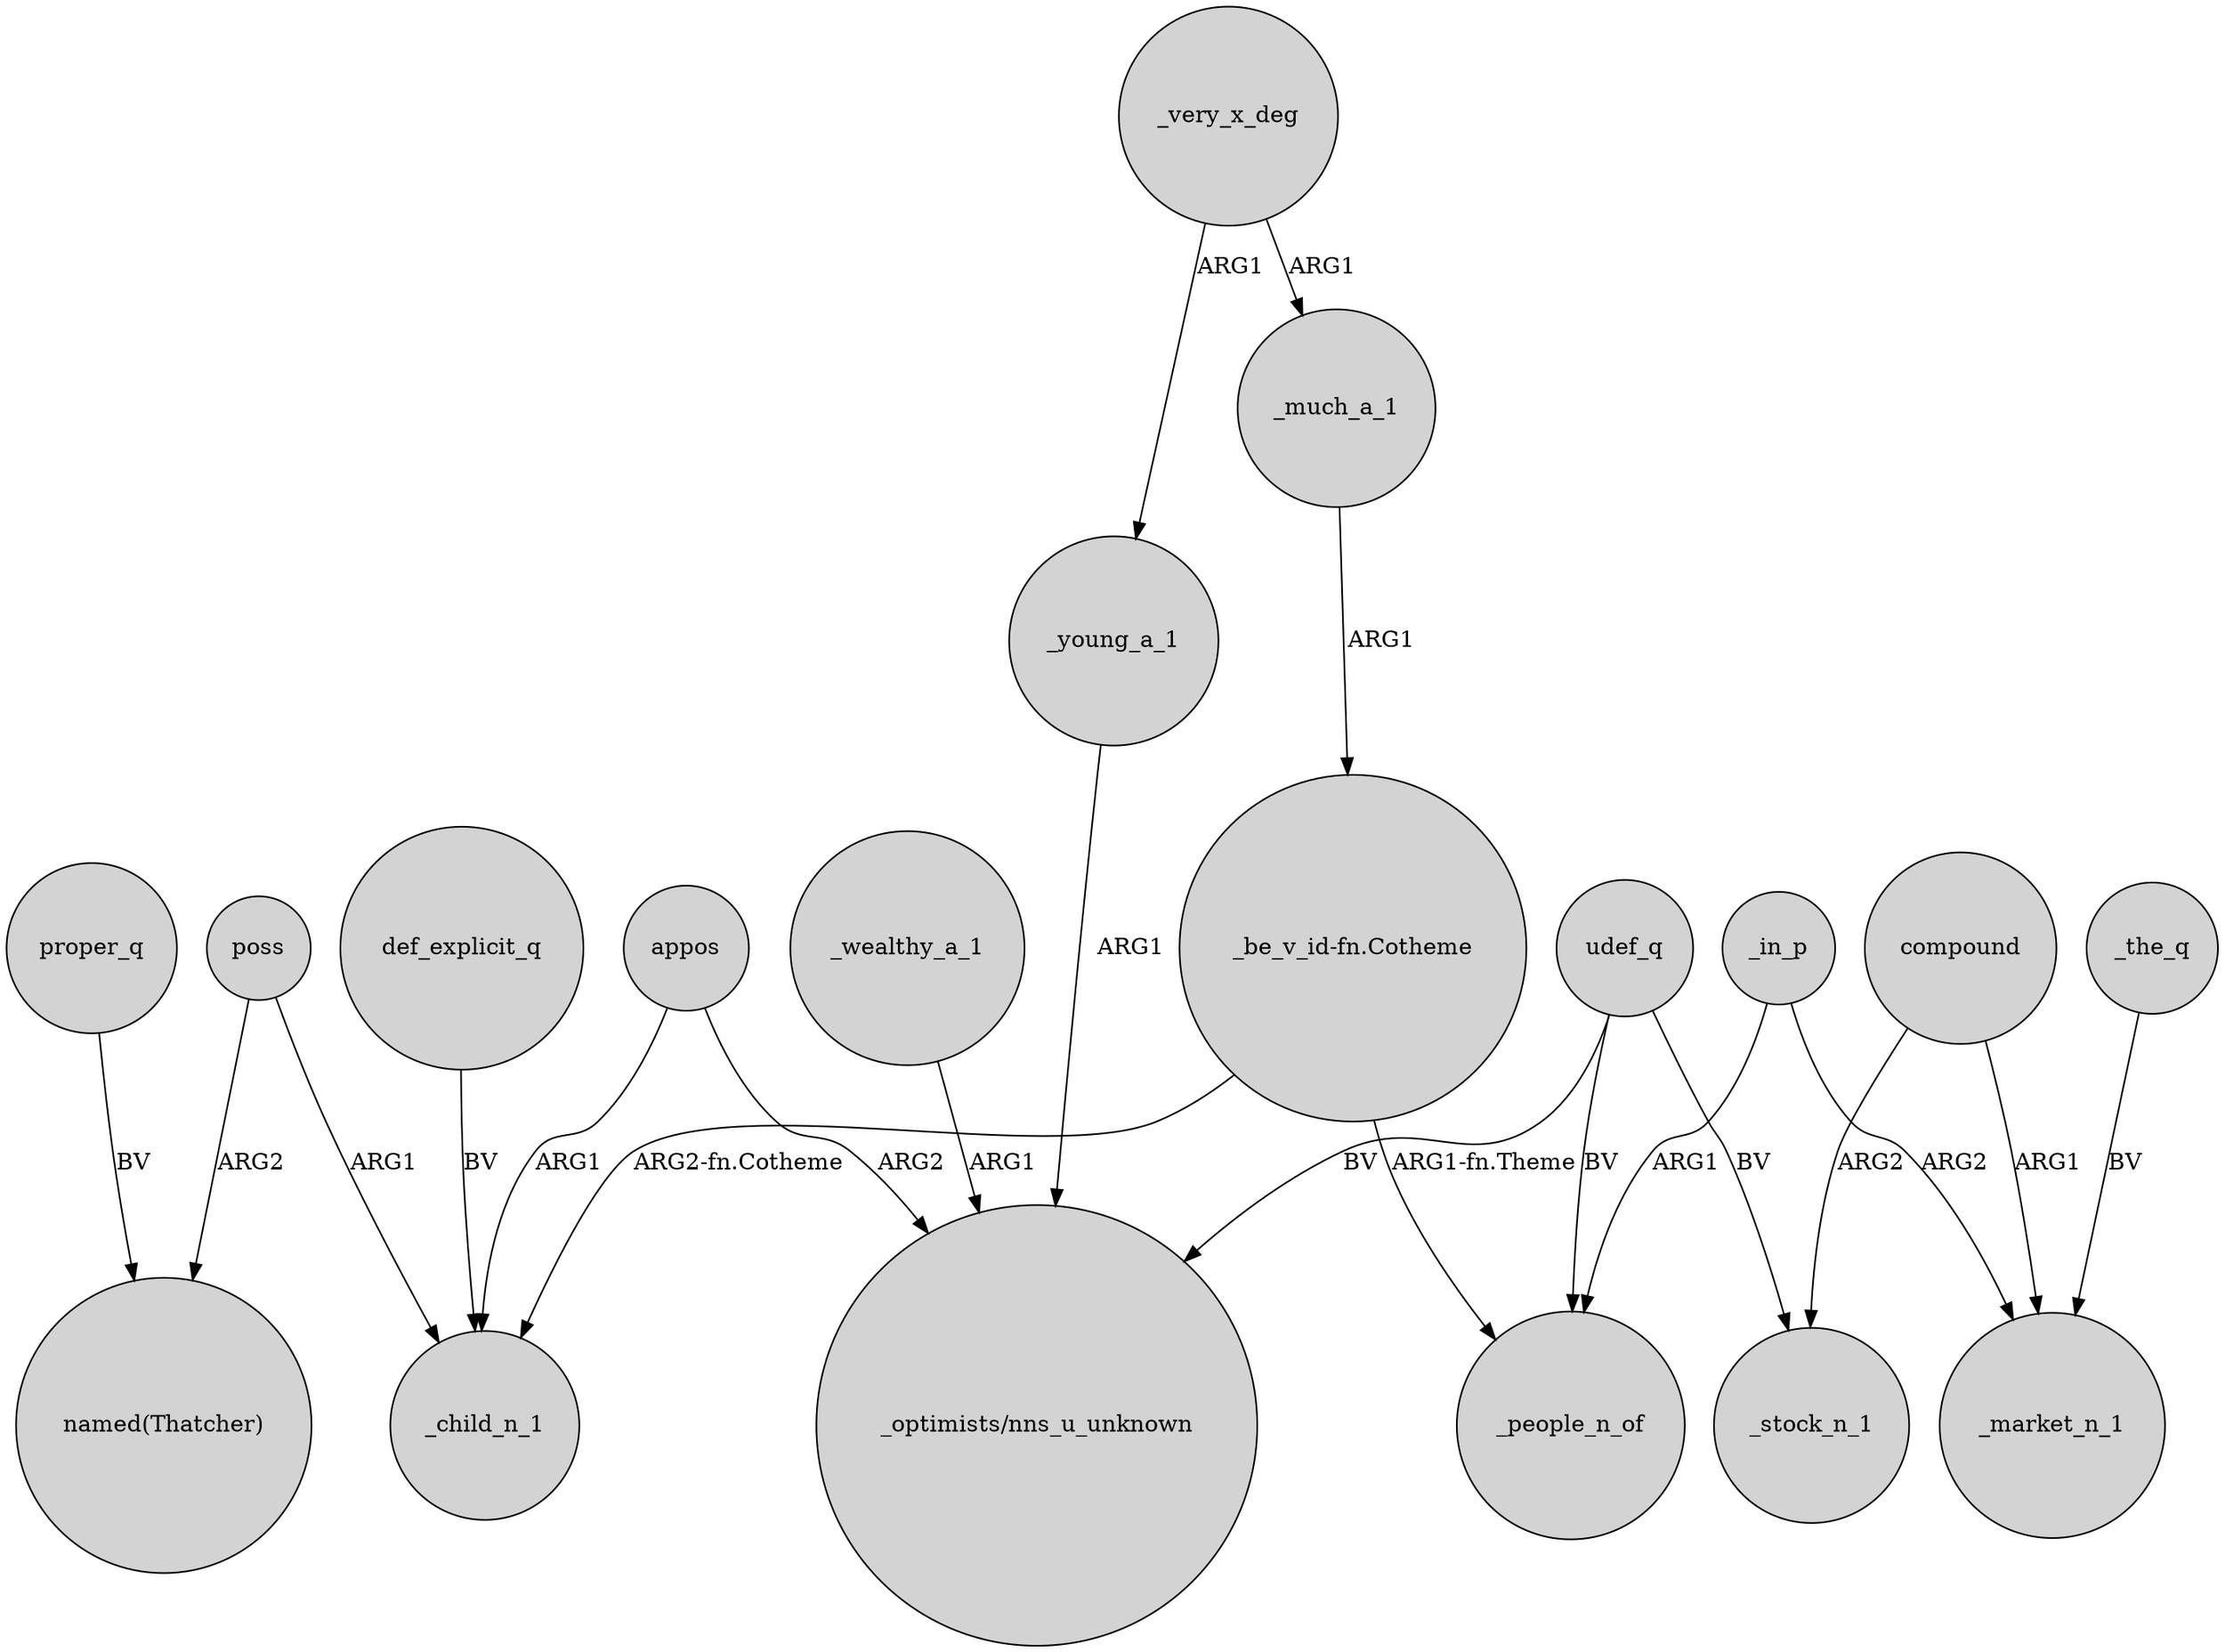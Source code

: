digraph {
	node [shape=circle style=filled]
	udef_q -> _people_n_of [label=BV]
	_very_x_deg -> _young_a_1 [label=ARG1]
	"_be_v_id-fn.Cotheme" -> _people_n_of [label="ARG1-fn.Theme"]
	poss -> "named(Thatcher)" [label=ARG2]
	_in_p -> _people_n_of [label=ARG1]
	udef_q -> "_optimists/nns_u_unknown" [label=BV]
	_young_a_1 -> "_optimists/nns_u_unknown" [label=ARG1]
	"_be_v_id-fn.Cotheme" -> _child_n_1 [label="ARG2-fn.Cotheme"]
	_the_q -> _market_n_1 [label=BV]
	udef_q -> _stock_n_1 [label=BV]
	_in_p -> _market_n_1 [label=ARG2]
	def_explicit_q -> _child_n_1 [label=BV]
	_wealthy_a_1 -> "_optimists/nns_u_unknown" [label=ARG1]
	compound -> _stock_n_1 [label=ARG2]
	appos -> _child_n_1 [label=ARG1]
	poss -> _child_n_1 [label=ARG1]
	_much_a_1 -> "_be_v_id-fn.Cotheme" [label=ARG1]
	_very_x_deg -> _much_a_1 [label=ARG1]
	proper_q -> "named(Thatcher)" [label=BV]
	compound -> _market_n_1 [label=ARG1]
	appos -> "_optimists/nns_u_unknown" [label=ARG2]
}
